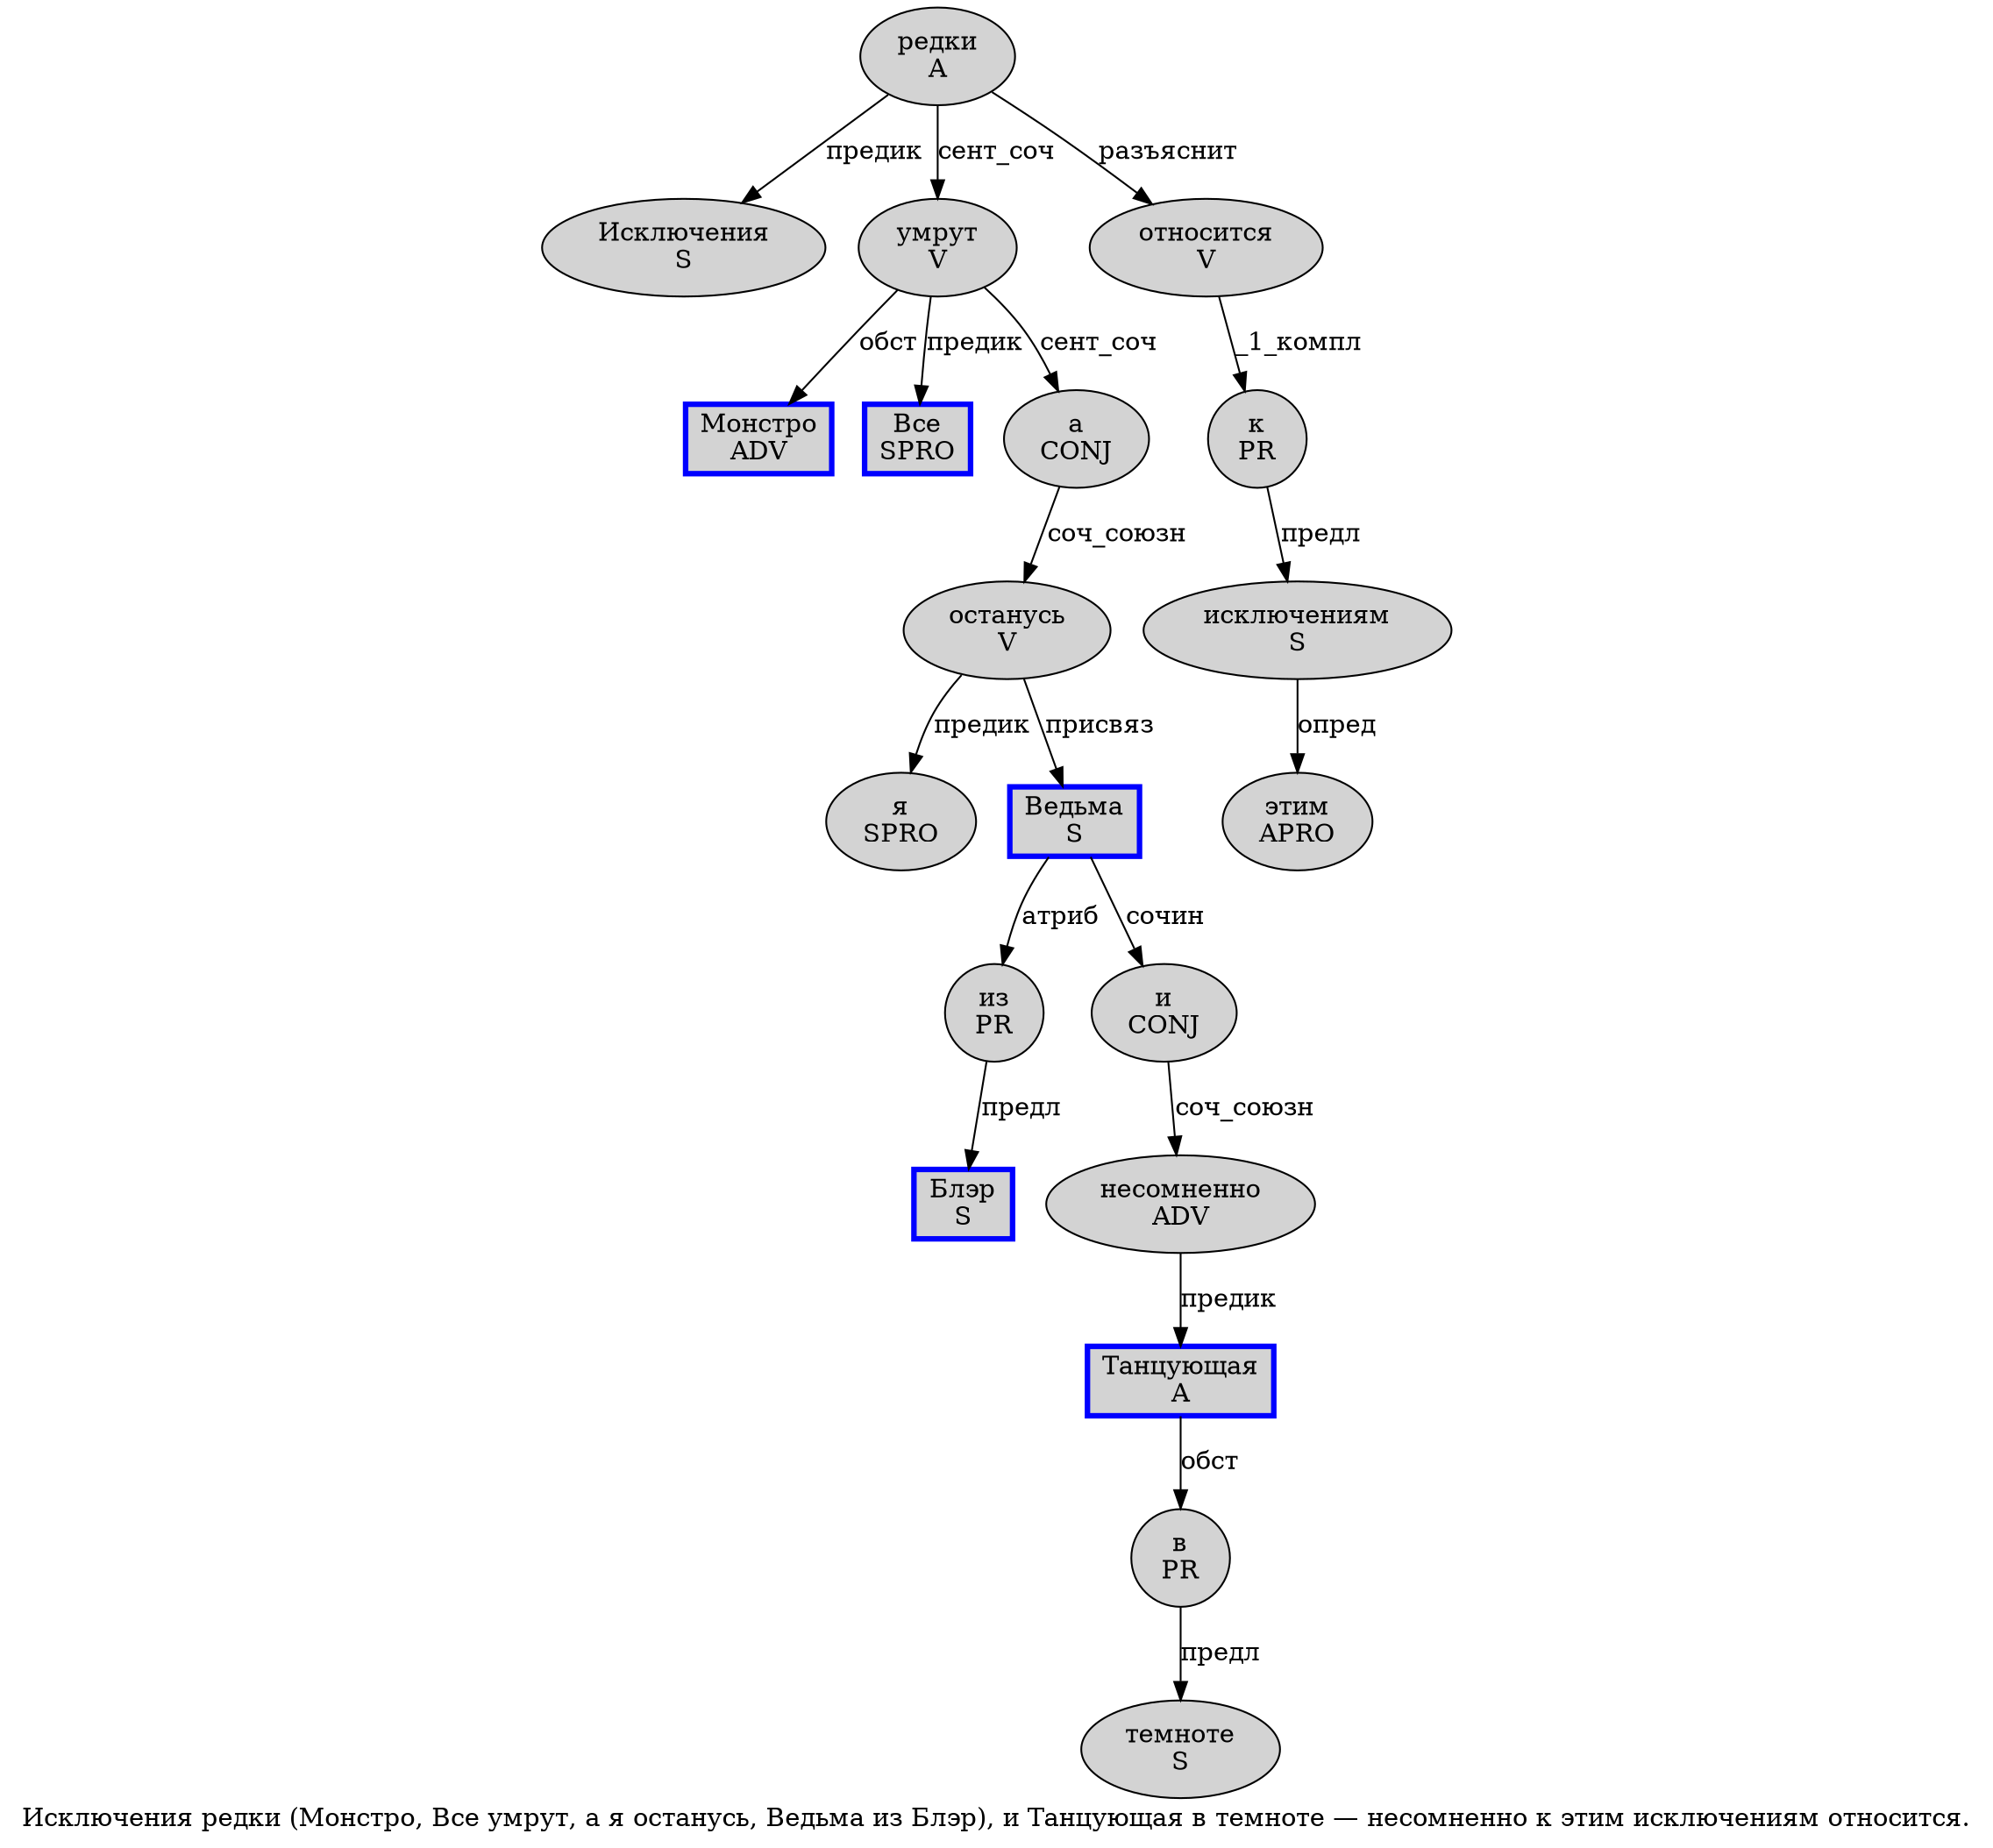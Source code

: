 digraph SENTENCE_422 {
	graph [label="Исключения редки (Монстро, Все умрут, а я останусь, Ведьма из Блэр), и Танцующая в темноте — несомненно к этим исключениям относится."]
	node [style=filled]
		0 [label="Исключения
S" color="" fillcolor=lightgray penwidth=1 shape=ellipse]
		1 [label="редки
A" color="" fillcolor=lightgray penwidth=1 shape=ellipse]
		3 [label="Монстро
ADV" color=blue fillcolor=lightgray penwidth=3 shape=box]
		5 [label="Все
SPRO" color=blue fillcolor=lightgray penwidth=3 shape=box]
		6 [label="умрут
V" color="" fillcolor=lightgray penwidth=1 shape=ellipse]
		8 [label="а
CONJ" color="" fillcolor=lightgray penwidth=1 shape=ellipse]
		9 [label="я
SPRO" color="" fillcolor=lightgray penwidth=1 shape=ellipse]
		10 [label="останусь
V" color="" fillcolor=lightgray penwidth=1 shape=ellipse]
		12 [label="Ведьма
S" color=blue fillcolor=lightgray penwidth=3 shape=box]
		13 [label="из
PR" color="" fillcolor=lightgray penwidth=1 shape=ellipse]
		14 [label="Блэр
S" color=blue fillcolor=lightgray penwidth=3 shape=box]
		17 [label="и
CONJ" color="" fillcolor=lightgray penwidth=1 shape=ellipse]
		18 [label="Танцующая
A" color=blue fillcolor=lightgray penwidth=3 shape=box]
		19 [label="в
PR" color="" fillcolor=lightgray penwidth=1 shape=ellipse]
		20 [label="темноте
S" color="" fillcolor=lightgray penwidth=1 shape=ellipse]
		22 [label="несомненно
ADV" color="" fillcolor=lightgray penwidth=1 shape=ellipse]
		23 [label="к
PR" color="" fillcolor=lightgray penwidth=1 shape=ellipse]
		24 [label="этим
APRO" color="" fillcolor=lightgray penwidth=1 shape=ellipse]
		25 [label="исключениям
S" color="" fillcolor=lightgray penwidth=1 shape=ellipse]
		26 [label="относится
V" color="" fillcolor=lightgray penwidth=1 shape=ellipse]
			6 -> 3 [label="обст"]
			6 -> 5 [label="предик"]
			6 -> 8 [label="сент_соч"]
			17 -> 22 [label="соч_союзн"]
			25 -> 24 [label="опред"]
			19 -> 20 [label="предл"]
			26 -> 23 [label="_1_компл"]
			22 -> 18 [label="предик"]
			8 -> 10 [label="соч_союзн"]
			10 -> 9 [label="предик"]
			10 -> 12 [label="присвяз"]
			13 -> 14 [label="предл"]
			12 -> 13 [label="атриб"]
			12 -> 17 [label="сочин"]
			1 -> 0 [label="предик"]
			1 -> 6 [label="сент_соч"]
			1 -> 26 [label="разъяснит"]
			23 -> 25 [label="предл"]
			18 -> 19 [label="обст"]
}